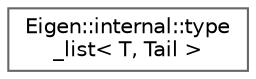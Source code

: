 digraph "类继承关系图"
{
 // LATEX_PDF_SIZE
  bgcolor="transparent";
  edge [fontname=Helvetica,fontsize=10,labelfontname=Helvetica,labelfontsize=10];
  node [fontname=Helvetica,fontsize=10,shape=box,height=0.2,width=0.4];
  rankdir="LR";
  Node0 [id="Node000000",label="Eigen::internal::type\l_list\< T, Tail \>",height=0.2,width=0.4,color="grey40", fillcolor="white", style="filled",URL="$struct_eigen_1_1internal_1_1type__list.html",tooltip=" "];
}
